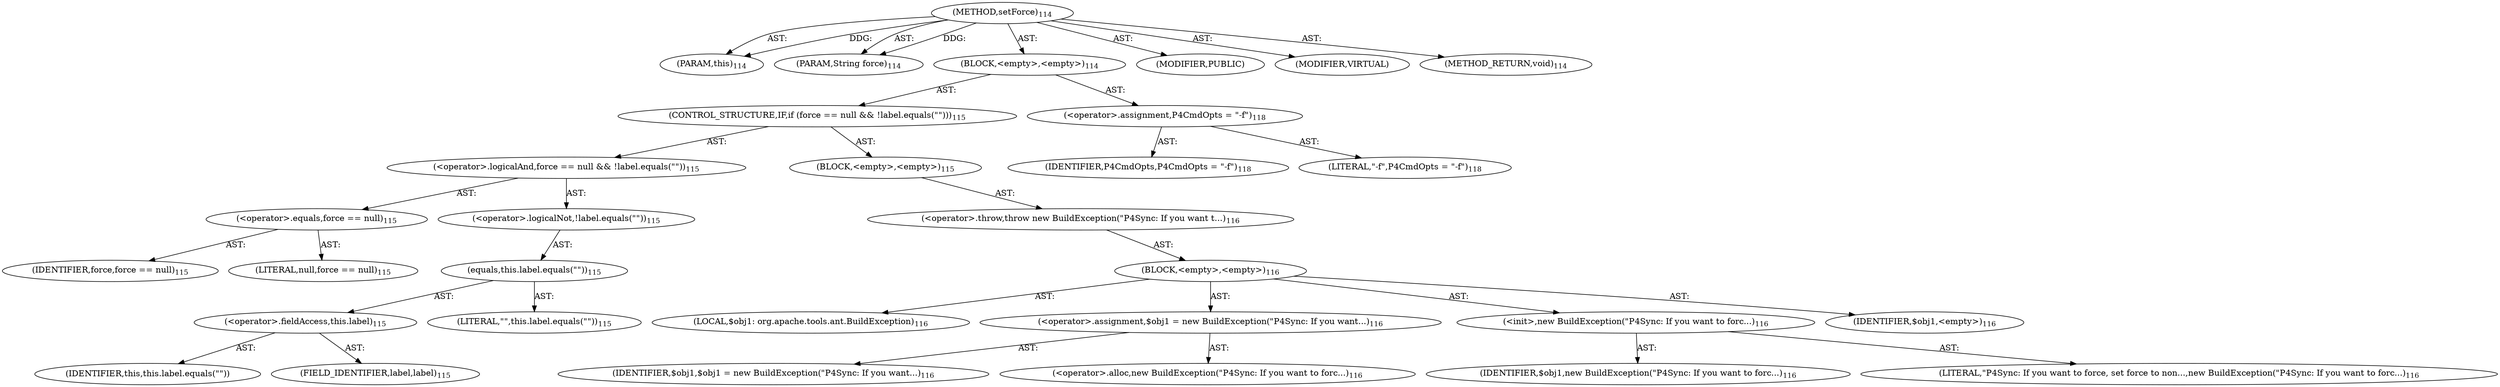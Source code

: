 digraph "setForce" {  
"111669149697" [label = <(METHOD,setForce)<SUB>114</SUB>> ]
"115964116995" [label = <(PARAM,this)<SUB>114</SUB>> ]
"115964116996" [label = <(PARAM,String force)<SUB>114</SUB>> ]
"25769803779" [label = <(BLOCK,&lt;empty&gt;,&lt;empty&gt;)<SUB>114</SUB>> ]
"47244640257" [label = <(CONTROL_STRUCTURE,IF,if (force == null &amp;&amp; !label.equals(&quot;&quot;)))<SUB>115</SUB>> ]
"30064771082" [label = <(&lt;operator&gt;.logicalAnd,force == null &amp;&amp; !label.equals(&quot;&quot;))<SUB>115</SUB>> ]
"30064771083" [label = <(&lt;operator&gt;.equals,force == null)<SUB>115</SUB>> ]
"68719476746" [label = <(IDENTIFIER,force,force == null)<SUB>115</SUB>> ]
"90194313219" [label = <(LITERAL,null,force == null)<SUB>115</SUB>> ]
"30064771084" [label = <(&lt;operator&gt;.logicalNot,!label.equals(&quot;&quot;))<SUB>115</SUB>> ]
"30064771085" [label = <(equals,this.label.equals(&quot;&quot;))<SUB>115</SUB>> ]
"30064771086" [label = <(&lt;operator&gt;.fieldAccess,this.label)<SUB>115</SUB>> ]
"68719476747" [label = <(IDENTIFIER,this,this.label.equals(&quot;&quot;))> ]
"55834574849" [label = <(FIELD_IDENTIFIER,label,label)<SUB>115</SUB>> ]
"90194313220" [label = <(LITERAL,&quot;&quot;,this.label.equals(&quot;&quot;))<SUB>115</SUB>> ]
"25769803780" [label = <(BLOCK,&lt;empty&gt;,&lt;empty&gt;)<SUB>115</SUB>> ]
"30064771087" [label = <(&lt;operator&gt;.throw,throw new BuildException(&quot;P4Sync: If you want t...)<SUB>116</SUB>> ]
"25769803781" [label = <(BLOCK,&lt;empty&gt;,&lt;empty&gt;)<SUB>116</SUB>> ]
"94489280513" [label = <(LOCAL,$obj1: org.apache.tools.ant.BuildException)<SUB>116</SUB>> ]
"30064771088" [label = <(&lt;operator&gt;.assignment,$obj1 = new BuildException(&quot;P4Sync: If you want...)<SUB>116</SUB>> ]
"68719476748" [label = <(IDENTIFIER,$obj1,$obj1 = new BuildException(&quot;P4Sync: If you want...)<SUB>116</SUB>> ]
"30064771089" [label = <(&lt;operator&gt;.alloc,new BuildException(&quot;P4Sync: If you want to forc...)<SUB>116</SUB>> ]
"30064771090" [label = <(&lt;init&gt;,new BuildException(&quot;P4Sync: If you want to forc...)<SUB>116</SUB>> ]
"68719476749" [label = <(IDENTIFIER,$obj1,new BuildException(&quot;P4Sync: If you want to forc...)<SUB>116</SUB>> ]
"90194313221" [label = <(LITERAL,&quot;P4Sync: If you want to force, set force to non...,new BuildException(&quot;P4Sync: If you want to forc...)<SUB>116</SUB>> ]
"68719476750" [label = <(IDENTIFIER,$obj1,&lt;empty&gt;)<SUB>116</SUB>> ]
"30064771091" [label = <(&lt;operator&gt;.assignment,P4CmdOpts = &quot;-f&quot;)<SUB>118</SUB>> ]
"68719476751" [label = <(IDENTIFIER,P4CmdOpts,P4CmdOpts = &quot;-f&quot;)<SUB>118</SUB>> ]
"90194313222" [label = <(LITERAL,&quot;-f&quot;,P4CmdOpts = &quot;-f&quot;)<SUB>118</SUB>> ]
"133143986179" [label = <(MODIFIER,PUBLIC)> ]
"133143986180" [label = <(MODIFIER,VIRTUAL)> ]
"128849018881" [label = <(METHOD_RETURN,void)<SUB>114</SUB>> ]
  "111669149697" -> "115964116995"  [ label = "AST: "] 
  "111669149697" -> "115964116996"  [ label = "AST: "] 
  "111669149697" -> "25769803779"  [ label = "AST: "] 
  "111669149697" -> "133143986179"  [ label = "AST: "] 
  "111669149697" -> "133143986180"  [ label = "AST: "] 
  "111669149697" -> "128849018881"  [ label = "AST: "] 
  "25769803779" -> "47244640257"  [ label = "AST: "] 
  "25769803779" -> "30064771091"  [ label = "AST: "] 
  "47244640257" -> "30064771082"  [ label = "AST: "] 
  "47244640257" -> "25769803780"  [ label = "AST: "] 
  "30064771082" -> "30064771083"  [ label = "AST: "] 
  "30064771082" -> "30064771084"  [ label = "AST: "] 
  "30064771083" -> "68719476746"  [ label = "AST: "] 
  "30064771083" -> "90194313219"  [ label = "AST: "] 
  "30064771084" -> "30064771085"  [ label = "AST: "] 
  "30064771085" -> "30064771086"  [ label = "AST: "] 
  "30064771085" -> "90194313220"  [ label = "AST: "] 
  "30064771086" -> "68719476747"  [ label = "AST: "] 
  "30064771086" -> "55834574849"  [ label = "AST: "] 
  "25769803780" -> "30064771087"  [ label = "AST: "] 
  "30064771087" -> "25769803781"  [ label = "AST: "] 
  "25769803781" -> "94489280513"  [ label = "AST: "] 
  "25769803781" -> "30064771088"  [ label = "AST: "] 
  "25769803781" -> "30064771090"  [ label = "AST: "] 
  "25769803781" -> "68719476750"  [ label = "AST: "] 
  "30064771088" -> "68719476748"  [ label = "AST: "] 
  "30064771088" -> "30064771089"  [ label = "AST: "] 
  "30064771090" -> "68719476749"  [ label = "AST: "] 
  "30064771090" -> "90194313221"  [ label = "AST: "] 
  "30064771091" -> "68719476751"  [ label = "AST: "] 
  "30064771091" -> "90194313222"  [ label = "AST: "] 
  "111669149697" -> "115964116995"  [ label = "DDG: "] 
  "111669149697" -> "115964116996"  [ label = "DDG: "] 
}
